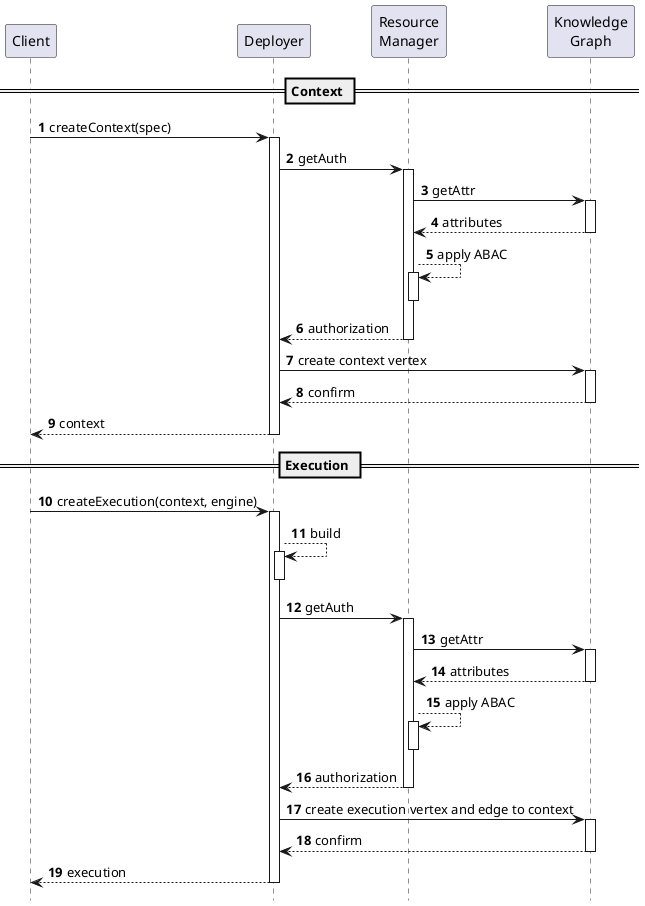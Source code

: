     @startuml

    autonumber
    hide footbox
    skinparam shadowing false

    participant Client
    participant Deployer
    participant "Resource\nManager" as RM
    participant "Knowledge\nGraph" as KG

    == Context ==
    Client->Deployer: createContext(spec)
    activate Deployer
    Deployer->RM: getAuth
    activate RM
    RM->KG: getAttr
    activate KG
    KG-->RM: attributes
    deactivate KG
    RM-->RM: apply ABAC
    activate RM
    deactivate RM
    RM-->Deployer: authorization
    deactivate RM
    Deployer->KG: create context vertex
    activate KG
    KG-->Deployer: confirm
    deactivate KG
    Deployer-->Client: context
    deactivate Deployer

    == Execution ==
    Client->Deployer: createExecution(context, engine)
    activate Deployer
    Deployer-->Deployer: build
    activate Deployer
    deactivate Deployer
    Deployer->RM: getAuth
    activate RM
    RM->KG: getAttr
    activate KG
    KG-->RM: attributes
    deactivate KG
    RM-->RM: apply ABAC
    activate RM
    deactivate RM
    RM-->Deployer: authorization
    deactivate RM
    Deployer->KG: create execution vertex and edge to context
    activate KG
    KG-->Deployer: confirm
    deactivate KG
    Deployer-->Client: execution
    deactivate Deployer

    @enduml
